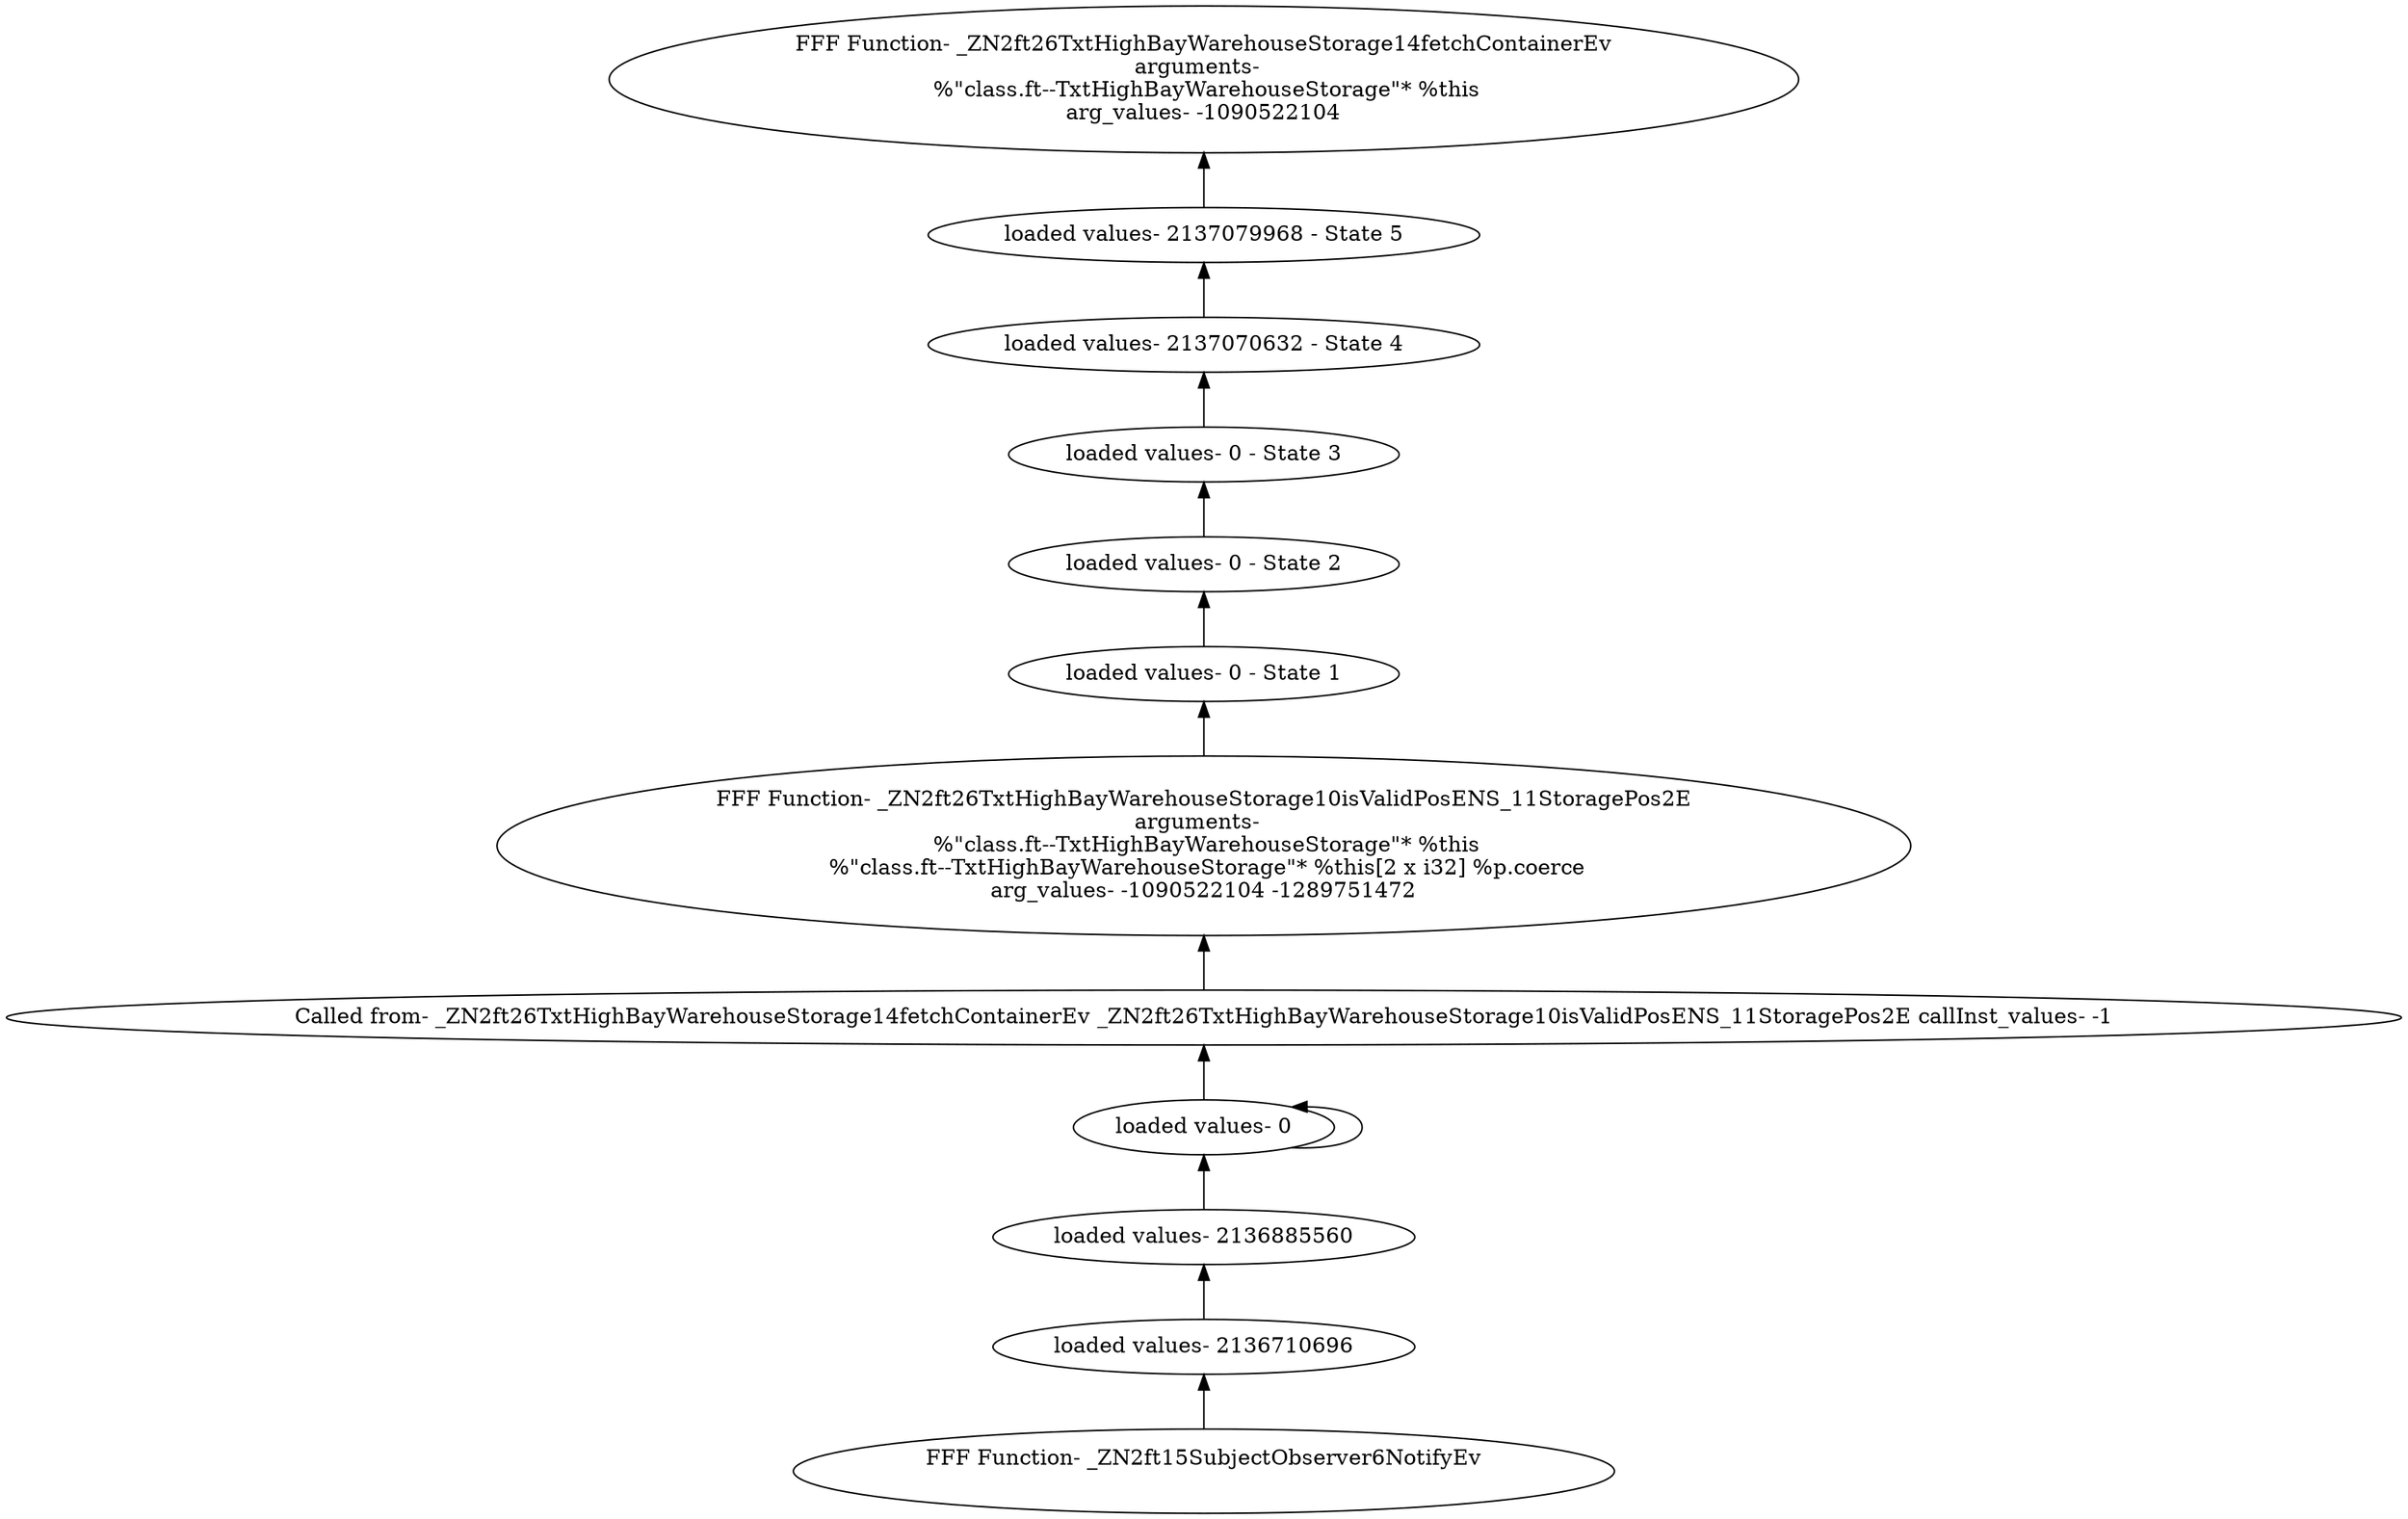 digraph "hbw-graph-0" {
	"FFF Function- _ZN2ft15SubjectObserver6NotifyEv

"
	"loaded values- 2136710696"
	"loaded values- 2136710696" -> "FFF Function- _ZN2ft15SubjectObserver6NotifyEv

" [dir=back]
	"loaded values- 2136885560"
	"loaded values- 2136885560" -> "loaded values- 2136710696" [dir=back]
	"loaded values- 0"
	"loaded values- 0" -> "loaded values- 2136885560" [dir=back]
	"loaded values- 0"
	"loaded values- 0" -> "loaded values- 0" [dir=back]
	"Called from- _ZN2ft26TxtHighBayWarehouseStorage14fetchContainerEv _ZN2ft26TxtHighBayWarehouseStorage10isValidPosENS_11StoragePos2E callInst_values- -1"
	"Called from- _ZN2ft26TxtHighBayWarehouseStorage14fetchContainerEv _ZN2ft26TxtHighBayWarehouseStorage10isValidPosENS_11StoragePos2E callInst_values- -1" -> "loaded values- 0" [dir=back]
	"FFF Function- _ZN2ft26TxtHighBayWarehouseStorage10isValidPosENS_11StoragePos2E
arguments-  
 %\"class.ft--TxtHighBayWarehouseStorage\"* %this
 %\"class.ft--TxtHighBayWarehouseStorage\"* %this[2 x i32] %p.coerce
arg_values- -1090522104 -1289751472
"
	"FFF Function- _ZN2ft26TxtHighBayWarehouseStorage10isValidPosENS_11StoragePos2E
arguments-  
 %\"class.ft--TxtHighBayWarehouseStorage\"* %this
 %\"class.ft--TxtHighBayWarehouseStorage\"* %this[2 x i32] %p.coerce
arg_values- -1090522104 -1289751472
" -> "Called from- _ZN2ft26TxtHighBayWarehouseStorage14fetchContainerEv _ZN2ft26TxtHighBayWarehouseStorage10isValidPosENS_11StoragePos2E callInst_values- -1" [dir=back]
	"loaded values- 0 - State 1"
	"loaded values- 0 - State 1" -> "FFF Function- _ZN2ft26TxtHighBayWarehouseStorage10isValidPosENS_11StoragePos2E
arguments-  
 %\"class.ft--TxtHighBayWarehouseStorage\"* %this
 %\"class.ft--TxtHighBayWarehouseStorage\"* %this[2 x i32] %p.coerce
arg_values- -1090522104 -1289751472
" [dir=back]
	"loaded values- 0 - State 2"
	"loaded values- 0 - State 2" -> "loaded values- 0 - State 1" [dir=back]
	"loaded values- 0 - State 3"
	"loaded values- 0 - State 3" -> "loaded values- 0 - State 2" [dir=back]
	"loaded values- 2137070632 - State 4"
	"loaded values- 2137070632 - State 4" -> "loaded values- 0 - State 3" [dir=back]
	"loaded values- 2137079968 - State 5"
	"loaded values- 2137079968 - State 5" -> "loaded values- 2137070632 - State 4" [dir=back]
	"FFF Function- _ZN2ft26TxtHighBayWarehouseStorage14fetchContainerEv
arguments-  
 %\"class.ft--TxtHighBayWarehouseStorage\"* %this
arg_values- -1090522104
"
	"FFF Function- _ZN2ft26TxtHighBayWarehouseStorage14fetchContainerEv
arguments-  
 %\"class.ft--TxtHighBayWarehouseStorage\"* %this
arg_values- -1090522104
" -> "loaded values- 2137079968 - State 5" [dir=back]
}
